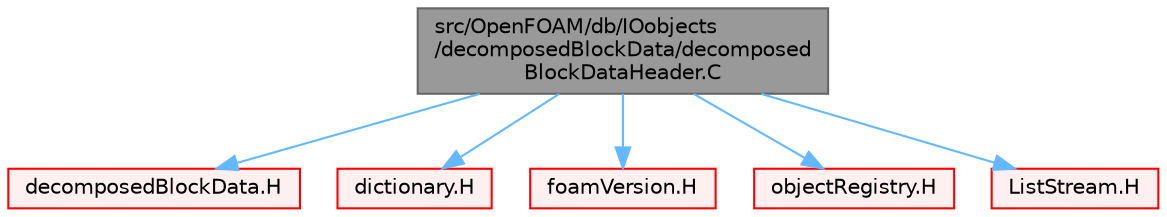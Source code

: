 digraph "src/OpenFOAM/db/IOobjects/decomposedBlockData/decomposedBlockDataHeader.C"
{
 // LATEX_PDF_SIZE
  bgcolor="transparent";
  edge [fontname=Helvetica,fontsize=10,labelfontname=Helvetica,labelfontsize=10];
  node [fontname=Helvetica,fontsize=10,shape=box,height=0.2,width=0.4];
  Node1 [id="Node000001",label="src/OpenFOAM/db/IOobjects\l/decomposedBlockData/decomposed\lBlockDataHeader.C",height=0.2,width=0.4,color="gray40", fillcolor="grey60", style="filled", fontcolor="black",tooltip=" "];
  Node1 -> Node2 [id="edge1_Node000001_Node000002",color="steelblue1",style="solid",tooltip=" "];
  Node2 [id="Node000002",label="decomposedBlockData.H",height=0.2,width=0.4,color="red", fillcolor="#FFF0F0", style="filled",URL="$decomposedBlockData_8H.html",tooltip=" "];
  Node1 -> Node159 [id="edge2_Node000001_Node000159",color="steelblue1",style="solid",tooltip=" "];
  Node159 [id="Node000159",label="dictionary.H",height=0.2,width=0.4,color="red", fillcolor="#FFF0F0", style="filled",URL="$dictionary_8H.html",tooltip=" "];
  Node1 -> Node170 [id="edge3_Node000001_Node000170",color="steelblue1",style="solid",tooltip=" "];
  Node170 [id="Node000170",label="foamVersion.H",height=0.2,width=0.4,color="red", fillcolor="#FFF0F0", style="filled",URL="$foamVersion_8H.html",tooltip=" "];
  Node1 -> Node171 [id="edge4_Node000001_Node000171",color="steelblue1",style="solid",tooltip=" "];
  Node171 [id="Node000171",label="objectRegistry.H",height=0.2,width=0.4,color="red", fillcolor="#FFF0F0", style="filled",URL="$objectRegistry_8H.html",tooltip=" "];
  Node1 -> Node179 [id="edge5_Node000001_Node000179",color="steelblue1",style="solid",tooltip=" "];
  Node179 [id="Node000179",label="ListStream.H",height=0.2,width=0.4,color="red", fillcolor="#FFF0F0", style="filled",URL="$ListStream_8H.html",tooltip="Input/output streams with managed List storage."];
}
